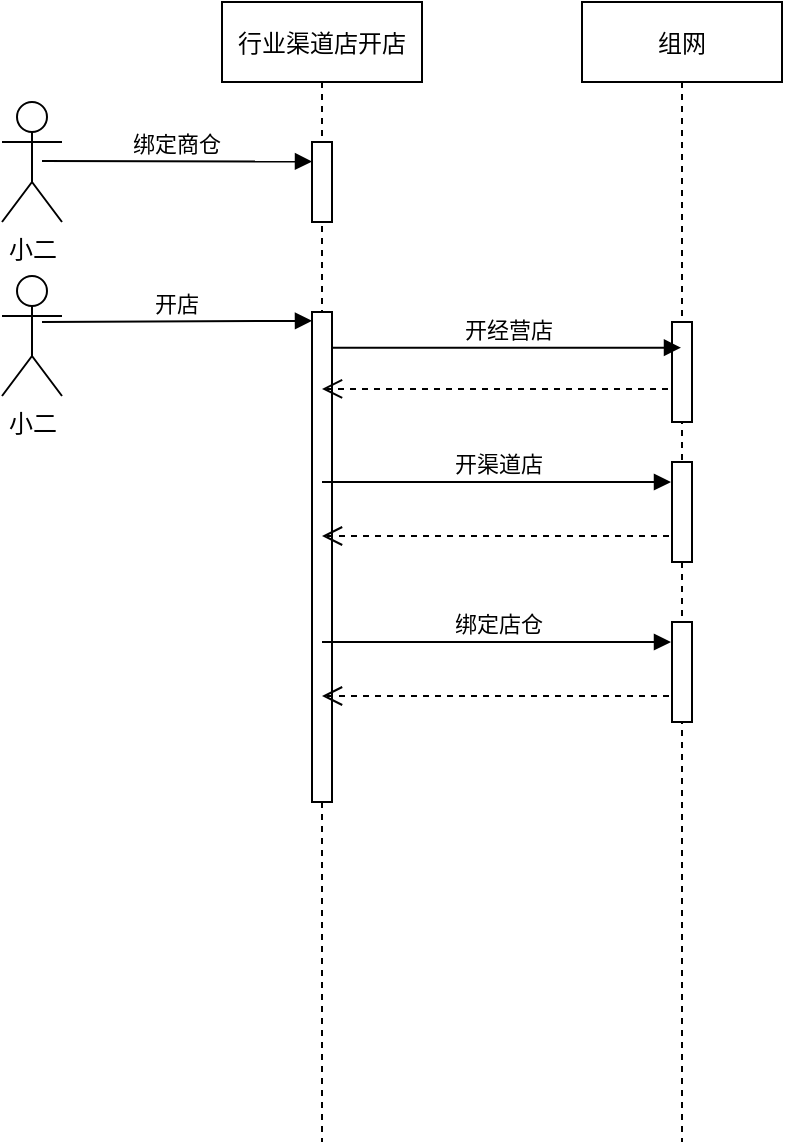 <mxfile version="20.7.2" type="github">
  <diagram id="kgpKYQtTHZ0yAKxKKP6v" name="Page-1">
    <mxGraphModel dx="1306" dy="828" grid="1" gridSize="10" guides="1" tooltips="1" connect="1" arrows="1" fold="1" page="1" pageScale="1" pageWidth="3300" pageHeight="4681" math="0" shadow="0">
      <root>
        <mxCell id="0" />
        <mxCell id="1" parent="0" />
        <mxCell id="3nuBFxr9cyL0pnOWT2aG-1" value="行业渠道店开店" style="shape=umlLifeline;perimeter=lifelinePerimeter;container=1;collapsible=0;recursiveResize=0;rounded=0;shadow=0;strokeWidth=1;" parent="1" vertex="1">
          <mxGeometry x="170" y="80" width="100" height="570" as="geometry" />
        </mxCell>
        <mxCell id="3nuBFxr9cyL0pnOWT2aG-2" value="" style="points=[];perimeter=orthogonalPerimeter;rounded=0;shadow=0;strokeWidth=1;" parent="3nuBFxr9cyL0pnOWT2aG-1" vertex="1">
          <mxGeometry x="45" y="70" width="10" height="40" as="geometry" />
        </mxCell>
        <mxCell id="1UaLdn4-Rcgwa1a99ima-10" value="" style="points=[];perimeter=orthogonalPerimeter;rounded=0;shadow=0;strokeWidth=1;" vertex="1" parent="3nuBFxr9cyL0pnOWT2aG-1">
          <mxGeometry x="45" y="155" width="10" height="245" as="geometry" />
        </mxCell>
        <mxCell id="3nuBFxr9cyL0pnOWT2aG-5" value="组网" style="shape=umlLifeline;perimeter=lifelinePerimeter;container=1;collapsible=0;recursiveResize=0;rounded=0;shadow=0;strokeWidth=1;" parent="1" vertex="1">
          <mxGeometry x="350" y="80" width="100" height="570" as="geometry" />
        </mxCell>
        <mxCell id="3nuBFxr9cyL0pnOWT2aG-6" value="" style="points=[];perimeter=orthogonalPerimeter;rounded=0;shadow=0;strokeWidth=1;" parent="3nuBFxr9cyL0pnOWT2aG-5" vertex="1">
          <mxGeometry x="45" y="160" width="10" height="50" as="geometry" />
        </mxCell>
        <mxCell id="1UaLdn4-Rcgwa1a99ima-11" value="" style="points=[];perimeter=orthogonalPerimeter;rounded=0;shadow=0;strokeWidth=1;" vertex="1" parent="3nuBFxr9cyL0pnOWT2aG-5">
          <mxGeometry x="45" y="230" width="10" height="50" as="geometry" />
        </mxCell>
        <mxCell id="1UaLdn4-Rcgwa1a99ima-14" value="" style="points=[];perimeter=orthogonalPerimeter;rounded=0;shadow=0;strokeWidth=1;" vertex="1" parent="3nuBFxr9cyL0pnOWT2aG-5">
          <mxGeometry x="45" y="310" width="10" height="50" as="geometry" />
        </mxCell>
        <mxCell id="1UaLdn4-Rcgwa1a99ima-15" value="绑定店仓" style="html=1;verticalAlign=bottom;endArrow=block;rounded=0;exitX=1;exitY=0.083;exitDx=0;exitDy=0;exitPerimeter=0;" edge="1" parent="3nuBFxr9cyL0pnOWT2aG-5">
          <mxGeometry width="80" relative="1" as="geometry">
            <mxPoint x="-130" y="320" as="sourcePoint" />
            <mxPoint x="44.5" y="320" as="targetPoint" />
          </mxGeometry>
        </mxCell>
        <mxCell id="1UaLdn4-Rcgwa1a99ima-16" value="" style="html=1;verticalAlign=bottom;endArrow=open;dashed=1;endSize=8;rounded=0;exitX=-0.2;exitY=0.669;exitDx=0;exitDy=0;exitPerimeter=0;" edge="1" parent="3nuBFxr9cyL0pnOWT2aG-5">
          <mxGeometry relative="1" as="geometry">
            <mxPoint x="43.5" y="347" as="sourcePoint" />
            <mxPoint x="-130" y="347" as="targetPoint" />
          </mxGeometry>
        </mxCell>
        <mxCell id="1UaLdn4-Rcgwa1a99ima-1" value="小二" style="shape=umlActor;verticalLabelPosition=bottom;verticalAlign=top;html=1;" vertex="1" parent="1">
          <mxGeometry x="60" y="130" width="30" height="60" as="geometry" />
        </mxCell>
        <mxCell id="1UaLdn4-Rcgwa1a99ima-2" value="小二" style="shape=umlActor;verticalLabelPosition=bottom;verticalAlign=top;html=1;" vertex="1" parent="1">
          <mxGeometry x="60" y="217" width="30" height="60" as="geometry" />
        </mxCell>
        <mxCell id="1UaLdn4-Rcgwa1a99ima-4" value="开经营店" style="html=1;verticalAlign=bottom;endArrow=block;rounded=0;exitX=1;exitY=0.083;exitDx=0;exitDy=0;exitPerimeter=0;" edge="1" parent="1">
          <mxGeometry width="80" relative="1" as="geometry">
            <mxPoint x="225" y="252.84" as="sourcePoint" />
            <mxPoint x="399.5" y="252.84" as="targetPoint" />
          </mxGeometry>
        </mxCell>
        <mxCell id="1UaLdn4-Rcgwa1a99ima-7" value="" style="html=1;verticalAlign=bottom;endArrow=open;dashed=1;endSize=8;rounded=0;exitX=-0.2;exitY=0.669;exitDx=0;exitDy=0;exitPerimeter=0;" edge="1" parent="1" source="3nuBFxr9cyL0pnOWT2aG-6" target="3nuBFxr9cyL0pnOWT2aG-1">
          <mxGeometry relative="1" as="geometry">
            <mxPoint x="300" y="380" as="sourcePoint" />
            <mxPoint x="220" y="380" as="targetPoint" />
          </mxGeometry>
        </mxCell>
        <mxCell id="1UaLdn4-Rcgwa1a99ima-8" value="开店" style="html=1;verticalAlign=bottom;endArrow=block;rounded=0;exitX=1;exitY=0.083;exitDx=0;exitDy=0;exitPerimeter=0;entryX=0;entryY=0.018;entryDx=0;entryDy=0;entryPerimeter=0;" edge="1" parent="1" target="1UaLdn4-Rcgwa1a99ima-10">
          <mxGeometry width="80" relative="1" as="geometry">
            <mxPoint x="80" y="240.0" as="sourcePoint" />
            <mxPoint x="210" y="240" as="targetPoint" />
          </mxGeometry>
        </mxCell>
        <mxCell id="1UaLdn4-Rcgwa1a99ima-9" value="绑定商仓" style="html=1;verticalAlign=bottom;endArrow=block;rounded=0;exitX=1;exitY=0.083;exitDx=0;exitDy=0;exitPerimeter=0;entryX=0;entryY=0.188;entryDx=0;entryDy=0;entryPerimeter=0;" edge="1" parent="1">
          <mxGeometry width="80" relative="1" as="geometry">
            <mxPoint x="80" y="159.5" as="sourcePoint" />
            <mxPoint x="215" y="159.74" as="targetPoint" />
          </mxGeometry>
        </mxCell>
        <mxCell id="1UaLdn4-Rcgwa1a99ima-12" value="开渠道店" style="html=1;verticalAlign=bottom;endArrow=block;rounded=0;exitX=1;exitY=0.083;exitDx=0;exitDy=0;exitPerimeter=0;" edge="1" parent="1">
          <mxGeometry width="80" relative="1" as="geometry">
            <mxPoint x="220" y="320.0" as="sourcePoint" />
            <mxPoint x="394.5" y="320.0" as="targetPoint" />
          </mxGeometry>
        </mxCell>
        <mxCell id="1UaLdn4-Rcgwa1a99ima-13" value="" style="html=1;verticalAlign=bottom;endArrow=open;dashed=1;endSize=8;rounded=0;exitX=-0.2;exitY=0.669;exitDx=0;exitDy=0;exitPerimeter=0;" edge="1" parent="1">
          <mxGeometry relative="1" as="geometry">
            <mxPoint x="393.5" y="347.0" as="sourcePoint" />
            <mxPoint x="220" y="347.0" as="targetPoint" />
          </mxGeometry>
        </mxCell>
      </root>
    </mxGraphModel>
  </diagram>
</mxfile>

